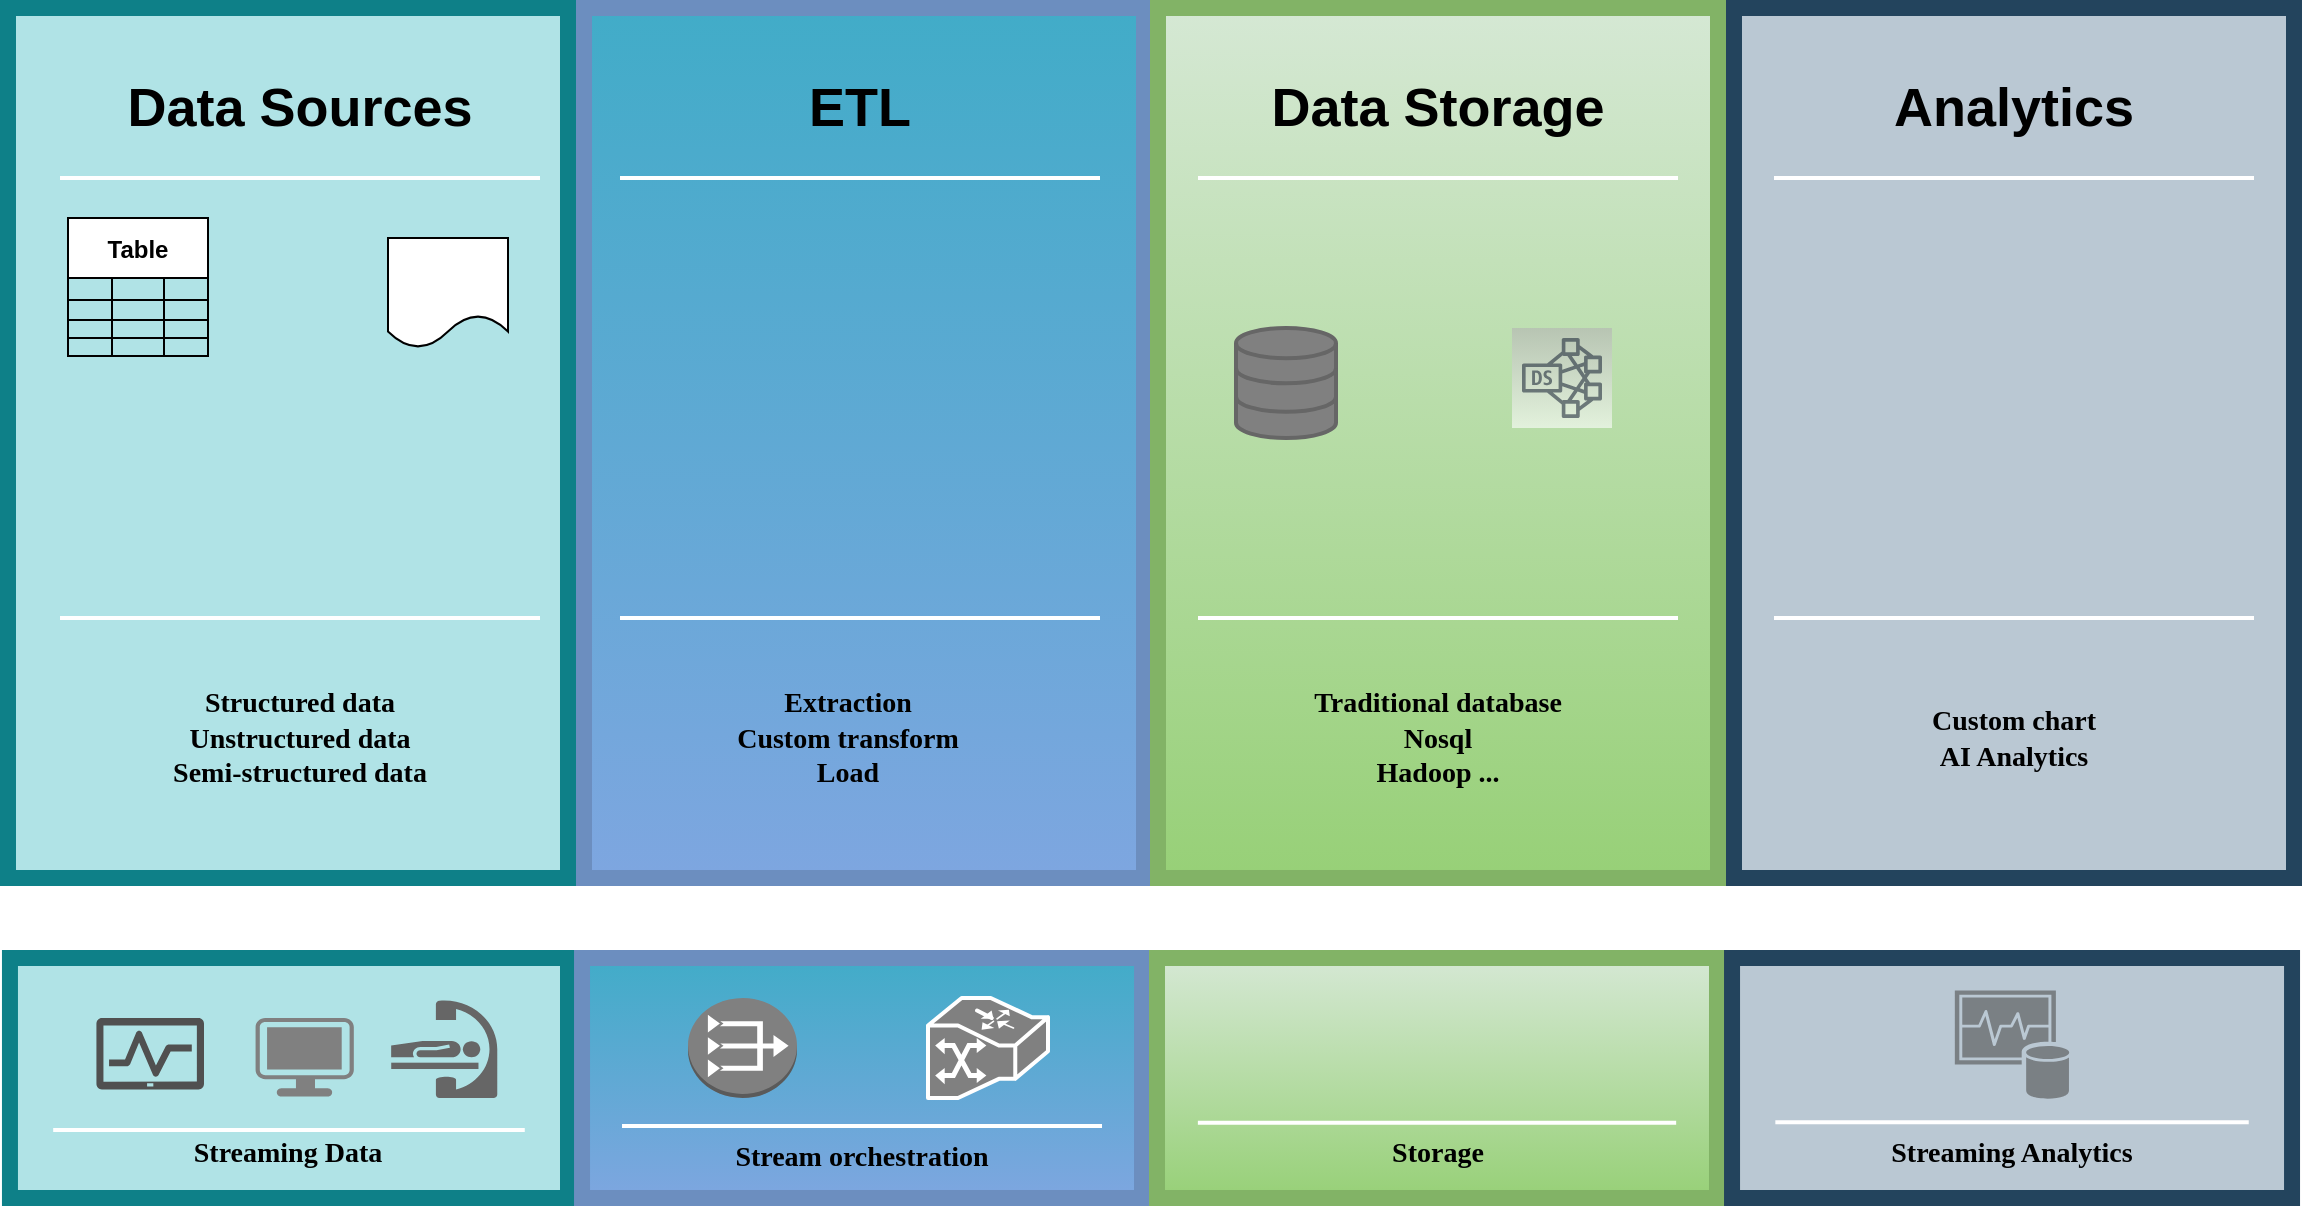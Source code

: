 <mxfile version="14.9.1" type="github">
  <diagram name="Page-1" id="12e1b939-464a-85fe-373e-61e167be1490">
    <mxGraphModel dx="1422" dy="712" grid="1" gridSize="10" guides="1" tooltips="1" connect="1" arrows="1" fold="1" page="1" pageScale="1.5" pageWidth="1169" pageHeight="826" background="none" math="0" shadow="0">
      <root>
        <mxCell id="0" />
        <mxCell id="1" parent="0" />
        <mxCell id="60da8b9f42644d3a-2" value="" style="whiteSpace=wrap;html=1;rounded=0;shadow=0;strokeWidth=8;fontSize=20;align=center;fillColor=#b0e3e6;strokeColor=#0e8088;" parent="1" vertex="1">
          <mxGeometry x="310" y="405" width="280" height="435" as="geometry" />
        </mxCell>
        <mxCell id="60da8b9f42644d3a-3" value="Data Sources" style="text;html=1;strokeColor=none;fillColor=none;align=center;verticalAlign=middle;whiteSpace=wrap;rounded=0;shadow=0;fontSize=27;fontColor=#000000;fontStyle=1" parent="1" vertex="1">
          <mxGeometry x="316" y="425" width="280" height="60" as="geometry" />
        </mxCell>
        <mxCell id="60da8b9f42644d3a-4" value="&lt;font face=&quot;Georgia&quot;&gt;&lt;b&gt;&lt;font color=&quot;#000000&quot;&gt;Structured data&lt;/font&gt;&lt;br&gt;&lt;/b&gt;&lt;/font&gt;&lt;div&gt;&lt;font face=&quot;Georgia&quot;&gt;&lt;b&gt;&lt;font color=&quot;#000000&quot;&gt;Unstructured data&lt;/font&gt; &lt;br&gt;&lt;/b&gt;&lt;/font&gt;&lt;/div&gt;&lt;div&gt;&lt;font face=&quot;Georgia&quot;&gt;&lt;b&gt;&lt;font color=&quot;#000000&quot;&gt;Semi-structured data&lt;/font&gt;&lt;/b&gt;&lt;/font&gt;&lt;/div&gt;" style="text;html=1;strokeColor=none;fillColor=none;align=center;verticalAlign=middle;whiteSpace=wrap;rounded=0;shadow=0;fontSize=14;fontColor=#FFFFFF;" parent="1" vertex="1">
          <mxGeometry x="316" y="725" width="280" height="90" as="geometry" />
        </mxCell>
        <mxCell id="60da8b9f42644d3a-6" value="" style="line;strokeWidth=2;html=1;rounded=0;shadow=0;fontSize=27;align=center;fillColor=none;strokeColor=#FFFFFF;" parent="1" vertex="1">
          <mxGeometry x="336" y="485" width="240" height="10" as="geometry" />
        </mxCell>
        <mxCell id="60da8b9f42644d3a-7" value="" style="line;strokeWidth=2;html=1;rounded=0;shadow=0;fontSize=27;align=center;fillColor=none;strokeColor=#FFFFFF;" parent="1" vertex="1">
          <mxGeometry x="336" y="705" width="240" height="10" as="geometry" />
        </mxCell>
        <mxCell id="60da8b9f42644d3a-17" value="" style="whiteSpace=wrap;html=1;rounded=0;shadow=0;strokeWidth=8;fontSize=20;align=center;fillColor=#41acc8;strokeColor=#6c8ebf;gradientColor=#7ea6e0;" parent="1" vertex="1">
          <mxGeometry x="598" y="405" width="280" height="435" as="geometry" />
        </mxCell>
        <mxCell id="60da8b9f42644d3a-18" value="ETL" style="text;html=1;strokeColor=none;fillColor=none;align=center;verticalAlign=middle;whiteSpace=wrap;rounded=0;shadow=0;fontSize=27;fontColor=#000000;fontStyle=1" parent="1" vertex="1">
          <mxGeometry x="596" y="425" width="280" height="60" as="geometry" />
        </mxCell>
        <mxCell id="60da8b9f42644d3a-20" value="" style="line;strokeWidth=2;html=1;rounded=0;shadow=0;fontSize=27;align=center;fillColor=none;strokeColor=#FFFFFF;" parent="1" vertex="1">
          <mxGeometry x="616" y="485" width="240" height="10" as="geometry" />
        </mxCell>
        <mxCell id="60da8b9f42644d3a-21" value="" style="line;strokeWidth=2;html=1;rounded=0;shadow=0;fontSize=27;align=center;fillColor=none;strokeColor=#FFFFFF;" parent="1" vertex="1">
          <mxGeometry x="616" y="705" width="240" height="10" as="geometry" />
        </mxCell>
        <mxCell id="60da8b9f42644d3a-24" value="" style="whiteSpace=wrap;html=1;rounded=0;shadow=0;strokeWidth=8;fontSize=20;align=center;fillColor=#d5e8d4;strokeColor=#82b366;gradientColor=#97d077;" parent="1" vertex="1">
          <mxGeometry x="885" y="405" width="280" height="435" as="geometry" />
        </mxCell>
        <mxCell id="60da8b9f42644d3a-25" value="Data Storage" style="text;html=1;strokeColor=none;fillColor=none;align=center;verticalAlign=middle;whiteSpace=wrap;rounded=0;shadow=0;fontSize=27;fontColor=#000000;fontStyle=1" parent="1" vertex="1">
          <mxGeometry x="885" y="425" width="280" height="60" as="geometry" />
        </mxCell>
        <mxCell id="60da8b9f42644d3a-27" value="" style="line;strokeWidth=2;html=1;rounded=0;shadow=0;fontSize=27;align=left;fillColor=none;strokeColor=#FFFFFF;" parent="1" vertex="1">
          <mxGeometry x="905" y="485" width="240" height="10" as="geometry" />
        </mxCell>
        <mxCell id="60da8b9f42644d3a-28" value="" style="line;strokeWidth=2;html=1;rounded=0;shadow=0;fontSize=27;align=center;fillColor=none;strokeColor=#FFFFFF;" parent="1" vertex="1">
          <mxGeometry x="905" y="705" width="240" height="10" as="geometry" />
        </mxCell>
        <mxCell id="60da8b9f42644d3a-31" value="" style="whiteSpace=wrap;html=1;rounded=0;shadow=0;strokeWidth=8;fontSize=20;align=center;fillColor=#bac8d3;strokeColor=#23445d;" parent="1" vertex="1">
          <mxGeometry x="1173" y="405" width="280" height="435" as="geometry" />
        </mxCell>
        <mxCell id="60da8b9f42644d3a-32" value="Analytics" style="text;html=1;strokeColor=none;fillColor=none;align=center;verticalAlign=middle;whiteSpace=wrap;rounded=0;shadow=0;fontSize=27;fontColor=#000000;fontStyle=1" parent="1" vertex="1">
          <mxGeometry x="1173" y="425" width="280" height="60" as="geometry" />
        </mxCell>
        <mxCell id="60da8b9f42644d3a-33" value="&lt;div&gt;&lt;font color=&quot;#000000&quot;&gt;&lt;b&gt;&lt;font face=&quot;Georgia&quot;&gt;Custom chart&lt;/font&gt;&lt;/b&gt;&lt;/font&gt;&lt;/div&gt;&lt;div&gt;&lt;b&gt;&lt;font face=&quot;Georgia&quot;&gt;&lt;font color=&quot;#000000&quot;&gt;AI Analytics&lt;/font&gt;&lt;br&gt;&lt;/font&gt;&lt;/b&gt;&lt;/div&gt;" style="text;html=1;strokeColor=none;fillColor=none;align=center;verticalAlign=middle;whiteSpace=wrap;rounded=0;shadow=0;fontSize=14;fontColor=#FFFFFF;" parent="1" vertex="1">
          <mxGeometry x="1173" y="725" width="280" height="90" as="geometry" />
        </mxCell>
        <mxCell id="60da8b9f42644d3a-34" value="" style="line;strokeWidth=2;html=1;rounded=0;shadow=0;fontSize=27;align=center;fillColor=none;strokeColor=#FFFFFF;" parent="1" vertex="1">
          <mxGeometry x="1193" y="485" width="240" height="10" as="geometry" />
        </mxCell>
        <mxCell id="60da8b9f42644d3a-35" value="" style="line;strokeWidth=2;html=1;rounded=0;shadow=0;fontSize=27;align=center;fillColor=none;strokeColor=#FFFFFF;verticalAlign=middle;flipH=0;flipV=1;" parent="1" vertex="1">
          <mxGeometry x="1193" y="705" width="240" height="10" as="geometry" />
        </mxCell>
        <mxCell id="_n4vUQhBtcx1B0NC8GrD-14" value="&lt;div&gt;&lt;font color=&quot;#000000&quot;&gt;&lt;b&gt;&lt;font face=&quot;Georgia&quot;&gt;Extraction&lt;br&gt;&lt;/font&gt;&lt;/b&gt;&lt;/font&gt;&lt;/div&gt;&lt;div&gt;&lt;font color=&quot;#000000&quot;&gt;&lt;b&gt;&lt;font face=&quot;Georgia&quot;&gt;Custom transform&lt;/font&gt;&lt;/b&gt;&lt;/font&gt;&lt;/div&gt;&lt;div&gt;&lt;font color=&quot;#000000&quot;&gt;&lt;b&gt;&lt;font face=&quot;Georgia&quot;&gt;Load&lt;/font&gt;&lt;/b&gt;&lt;/font&gt;&lt;br&gt;&lt;/div&gt;" style="text;html=1;strokeColor=none;fillColor=none;align=center;verticalAlign=middle;whiteSpace=wrap;rounded=0;shadow=0;fontSize=14;fontColor=#FFFFFF;" parent="1" vertex="1">
          <mxGeometry x="590" y="725" width="280" height="90" as="geometry" />
        </mxCell>
        <mxCell id="_n4vUQhBtcx1B0NC8GrD-25" value="Table" style="shape=table;startSize=30;container=1;collapsible=0;childLayout=tableLayout;fontStyle=1;align=center;aspect=fixed;" parent="1" vertex="1">
          <mxGeometry x="340" y="510" width="70" height="69" as="geometry" />
        </mxCell>
        <mxCell id="_n4vUQhBtcx1B0NC8GrD-26" value="" style="shape=partialRectangle;html=1;whiteSpace=wrap;collapsible=0;dropTarget=0;pointerEvents=0;fillColor=none;top=0;left=0;bottom=0;right=0;points=[[0,0.5],[1,0.5]];portConstraint=eastwest;" parent="_n4vUQhBtcx1B0NC8GrD-25" vertex="1">
          <mxGeometry y="30" width="70" height="11" as="geometry" />
        </mxCell>
        <mxCell id="_n4vUQhBtcx1B0NC8GrD-27" value="" style="shape=partialRectangle;html=1;whiteSpace=wrap;connectable=0;fillColor=none;top=0;left=0;bottom=0;right=0;overflow=hidden;" parent="_n4vUQhBtcx1B0NC8GrD-26" vertex="1">
          <mxGeometry width="22" height="11" as="geometry" />
        </mxCell>
        <mxCell id="_n4vUQhBtcx1B0NC8GrD-28" value="" style="shape=partialRectangle;html=1;whiteSpace=wrap;connectable=0;fillColor=none;top=0;left=0;bottom=0;right=0;overflow=hidden;" parent="_n4vUQhBtcx1B0NC8GrD-26" vertex="1">
          <mxGeometry x="22" width="26" height="11" as="geometry" />
        </mxCell>
        <mxCell id="_n4vUQhBtcx1B0NC8GrD-29" value="" style="shape=partialRectangle;html=1;whiteSpace=wrap;connectable=0;fillColor=none;top=0;left=0;bottom=0;right=0;overflow=hidden;" parent="_n4vUQhBtcx1B0NC8GrD-26" vertex="1">
          <mxGeometry x="48" width="22" height="11" as="geometry" />
        </mxCell>
        <mxCell id="_n4vUQhBtcx1B0NC8GrD-30" value="" style="shape=partialRectangle;html=1;whiteSpace=wrap;collapsible=0;dropTarget=0;pointerEvents=0;fillColor=none;top=0;left=0;bottom=0;right=0;points=[[0,0.5],[1,0.5]];portConstraint=eastwest;" parent="_n4vUQhBtcx1B0NC8GrD-25" vertex="1">
          <mxGeometry y="41" width="70" height="10" as="geometry" />
        </mxCell>
        <mxCell id="_n4vUQhBtcx1B0NC8GrD-31" value="" style="shape=partialRectangle;html=1;whiteSpace=wrap;connectable=0;fillColor=none;top=0;left=0;bottom=0;right=0;overflow=hidden;" parent="_n4vUQhBtcx1B0NC8GrD-30" vertex="1">
          <mxGeometry width="22" height="10" as="geometry" />
        </mxCell>
        <mxCell id="_n4vUQhBtcx1B0NC8GrD-32" value="" style="shape=partialRectangle;html=1;whiteSpace=wrap;connectable=0;fillColor=none;top=0;left=0;bottom=0;right=0;overflow=hidden;" parent="_n4vUQhBtcx1B0NC8GrD-30" vertex="1">
          <mxGeometry x="22" width="26" height="10" as="geometry" />
        </mxCell>
        <mxCell id="_n4vUQhBtcx1B0NC8GrD-33" value="" style="shape=partialRectangle;html=1;whiteSpace=wrap;connectable=0;fillColor=none;top=0;left=0;bottom=0;right=0;overflow=hidden;" parent="_n4vUQhBtcx1B0NC8GrD-30" vertex="1">
          <mxGeometry x="48" width="22" height="10" as="geometry" />
        </mxCell>
        <mxCell id="_n4vUQhBtcx1B0NC8GrD-34" value="" style="shape=partialRectangle;html=1;whiteSpace=wrap;collapsible=0;dropTarget=0;pointerEvents=0;fillColor=none;top=0;left=0;bottom=0;right=0;points=[[0,0.5],[1,0.5]];portConstraint=eastwest;" parent="_n4vUQhBtcx1B0NC8GrD-25" vertex="1">
          <mxGeometry y="51" width="70" height="9" as="geometry" />
        </mxCell>
        <mxCell id="_n4vUQhBtcx1B0NC8GrD-35" value="" style="shape=partialRectangle;html=1;whiteSpace=wrap;connectable=0;fillColor=none;top=0;left=0;bottom=0;right=0;overflow=hidden;" parent="_n4vUQhBtcx1B0NC8GrD-34" vertex="1">
          <mxGeometry width="22" height="9" as="geometry" />
        </mxCell>
        <mxCell id="_n4vUQhBtcx1B0NC8GrD-36" value="" style="shape=partialRectangle;html=1;whiteSpace=wrap;connectable=0;fillColor=none;top=0;left=0;bottom=0;right=0;overflow=hidden;" parent="_n4vUQhBtcx1B0NC8GrD-34" vertex="1">
          <mxGeometry x="22" width="26" height="9" as="geometry" />
        </mxCell>
        <mxCell id="_n4vUQhBtcx1B0NC8GrD-37" value="" style="shape=partialRectangle;html=1;whiteSpace=wrap;connectable=0;fillColor=none;top=0;left=0;bottom=0;right=0;overflow=hidden;" parent="_n4vUQhBtcx1B0NC8GrD-34" vertex="1">
          <mxGeometry x="48" width="22" height="9" as="geometry" />
        </mxCell>
        <mxCell id="hcTz_RfjsQjMArmlq-sm-9" style="shape=partialRectangle;html=1;whiteSpace=wrap;collapsible=0;dropTarget=0;pointerEvents=0;fillColor=none;top=0;left=0;bottom=0;right=0;points=[[0,0.5],[1,0.5]];portConstraint=eastwest;" parent="_n4vUQhBtcx1B0NC8GrD-25" vertex="1">
          <mxGeometry y="60" width="70" height="9" as="geometry" />
        </mxCell>
        <mxCell id="hcTz_RfjsQjMArmlq-sm-10" style="shape=partialRectangle;html=1;whiteSpace=wrap;connectable=0;fillColor=none;top=0;left=0;bottom=0;right=0;overflow=hidden;" parent="hcTz_RfjsQjMArmlq-sm-9" vertex="1">
          <mxGeometry width="22" height="9" as="geometry" />
        </mxCell>
        <mxCell id="hcTz_RfjsQjMArmlq-sm-11" style="shape=partialRectangle;html=1;whiteSpace=wrap;connectable=0;fillColor=none;top=0;left=0;bottom=0;right=0;overflow=hidden;" parent="hcTz_RfjsQjMArmlq-sm-9" vertex="1">
          <mxGeometry x="22" width="26" height="9" as="geometry" />
        </mxCell>
        <mxCell id="hcTz_RfjsQjMArmlq-sm-12" style="shape=partialRectangle;html=1;whiteSpace=wrap;connectable=0;fillColor=none;top=0;left=0;bottom=0;right=0;overflow=hidden;" parent="hcTz_RfjsQjMArmlq-sm-9" vertex="1">
          <mxGeometry x="48" width="22" height="9" as="geometry" />
        </mxCell>
        <mxCell id="_n4vUQhBtcx1B0NC8GrD-38" value="" style="shape=document;whiteSpace=wrap;html=1;boundedLbl=1;aspect=fixed;" parent="1" vertex="1">
          <mxGeometry x="500" y="520" width="60" height="55" as="geometry" />
        </mxCell>
        <mxCell id="_n4vUQhBtcx1B0NC8GrD-39" value="" style="shape=image;html=1;verticalAlign=top;verticalLabelPosition=bottom;labelBackgroundColor=#ffffff;imageAspect=0;aspect=fixed;image=https://cdn0.iconfinder.com/data/icons/file-61/20/file_json-128.png" parent="1" vertex="1">
          <mxGeometry x="418" y="510" width="70" height="70" as="geometry" />
        </mxCell>
        <mxCell id="_n4vUQhBtcx1B0NC8GrD-40" value="" style="shape=image;html=1;verticalAlign=top;verticalLabelPosition=bottom;labelBackgroundColor=#ffffff;imageAspect=0;aspect=fixed;image=https://cdn4.iconfinder.com/data/icons/documents-42/512/document_file_paper_page-26-128.png" parent="1" vertex="1">
          <mxGeometry x="336" y="583.75" width="85" height="85" as="geometry" />
        </mxCell>
        <mxCell id="_n4vUQhBtcx1B0NC8GrD-41" value="" style="shape=image;html=1;verticalAlign=top;verticalLabelPosition=bottom;labelBackgroundColor=#ffffff;imageAspect=0;aspect=fixed;image=https://cdn3.iconfinder.com/data/icons/logos-brands-3/24/logo_brand_brands_logos_excel-128.png" parent="1" vertex="1">
          <mxGeometry x="428" y="598.25" width="56" height="56" as="geometry" />
        </mxCell>
        <mxCell id="_n4vUQhBtcx1B0NC8GrD-42" value="" style="shape=image;html=1;verticalAlign=top;verticalLabelPosition=bottom;labelBackgroundColor=#ffffff;imageAspect=0;aspect=fixed;image=https://cdn4.iconfinder.com/data/icons/social-media-logos-6/512/68-word-128.png" parent="1" vertex="1">
          <mxGeometry x="500" y="592.5" width="67.5" height="67.5" as="geometry" />
        </mxCell>
        <mxCell id="_n4vUQhBtcx1B0NC8GrD-50" value="" style="shape=image;html=1;verticalAlign=top;verticalLabelPosition=bottom;labelBackgroundColor=#ffffff;imageAspect=0;aspect=fixed;image=https://cdn1.iconfinder.com/data/icons/customicondesign-mini-deepcolour-png/48/Wheels.png;fillColor=#666666;" parent="1" vertex="1">
          <mxGeometry x="675.62" y="545.5" width="108.75" height="108.75" as="geometry" />
        </mxCell>
        <mxCell id="_n4vUQhBtcx1B0NC8GrD-60" value="" style="html=1;verticalLabelPosition=bottom;align=center;labelBackgroundColor=#ffffff;verticalAlign=top;strokeWidth=2;shadow=0;dashed=0;shape=mxgraph.ios7.icons.data;fillColor=#808080;strokeColor=#666666;" parent="1" vertex="1">
          <mxGeometry x="924" y="565" width="50" height="55" as="geometry" />
        </mxCell>
        <mxCell id="_n4vUQhBtcx1B0NC8GrD-77" value="&lt;div&gt;&lt;font color=&quot;#000000&quot;&gt;&lt;b&gt;&lt;font face=&quot;Georgia&quot;&gt;Traditional database&lt;br&gt;&lt;/font&gt;&lt;/b&gt;&lt;/font&gt;&lt;/div&gt;&lt;div&gt;&lt;font color=&quot;#000000&quot;&gt;&lt;b&gt;&lt;font face=&quot;Georgia&quot;&gt;Nosql&lt;/font&gt;&lt;/b&gt;&lt;/font&gt;&lt;/div&gt;&lt;div&gt;&lt;font color=&quot;#000000&quot;&gt;&lt;b&gt;&lt;font face=&quot;Georgia&quot;&gt;Hadoop ...&lt;/font&gt;&lt;/b&gt;&lt;/font&gt;&lt;br&gt;&lt;/div&gt;" style="text;html=1;strokeColor=none;fillColor=none;align=center;verticalAlign=middle;whiteSpace=wrap;rounded=0;shadow=0;fontSize=14;fontColor=#FFFFFF;" parent="1" vertex="1">
          <mxGeometry x="890" y="725" width="270" height="90" as="geometry" />
        </mxCell>
        <mxCell id="hcTz_RfjsQjMArmlq-sm-2" value="" style="outlineConnect=0;fontColor=#232F3E;strokeColor=#232F3E;dashed=0;verticalLabelPosition=bottom;verticalAlign=top;align=center;html=1;fontSize=12;fontStyle=0;aspect=fixed;shape=mxgraph.aws4.resourceIcon;resIcon=mxgraph.aws4.dense_storage_node;sketch=0;shadow=0;opacity=60;gradientColor=#ffffff;fillColor=#B3B3B3;" parent="1" vertex="1">
          <mxGeometry x="1062" y="565" width="50" height="50" as="geometry" />
        </mxCell>
        <mxCell id="hcTz_RfjsQjMArmlq-sm-3" value="" style="shape=image;html=1;verticalAlign=top;verticalLabelPosition=bottom;labelBackgroundColor=#ffffff;imageAspect=0;aspect=fixed;image=https://cdn1.iconfinder.com/data/icons/100-basic-for-user-interface/32/73-files-128.png;fillColor=#E6E6E6;" parent="1" vertex="1">
          <mxGeometry x="993" y="565" width="50" height="50" as="geometry" />
        </mxCell>
        <mxCell id="hcTz_RfjsQjMArmlq-sm-7" value="" style="group" parent="1" vertex="1" connectable="0">
          <mxGeometry x="1193" y="508.5" width="226" height="50" as="geometry" />
        </mxCell>
        <mxCell id="_n4vUQhBtcx1B0NC8GrD-67" value="" style="shape=image;html=1;verticalAlign=top;verticalLabelPosition=bottom;labelBackgroundColor=#ffffff;imageAspect=0;aspect=fixed;image=https://cdn2.iconfinder.com/data/icons/essential-web-4/50/barchart-graph-stat-statistics-summary-128.png;strokeColor=#666666;fillColor=#999999;" parent="hcTz_RfjsQjMArmlq-sm-7" vertex="1">
          <mxGeometry width="50" height="50" as="geometry" />
        </mxCell>
        <mxCell id="_n4vUQhBtcx1B0NC8GrD-68" value="" style="shape=image;html=1;verticalAlign=top;verticalLabelPosition=bottom;labelBackgroundColor=#ffffff;imageAspect=0;aspect=fixed;image=https://cdn1.iconfinder.com/data/icons/free-education-set/33/linechart-128.png;strokeColor=#666666;fillColor=#999999;" parent="hcTz_RfjsQjMArmlq-sm-7" vertex="1">
          <mxGeometry x="86" width="50" height="50" as="geometry" />
        </mxCell>
        <mxCell id="_n4vUQhBtcx1B0NC8GrD-70" value="" style="shape=image;html=1;verticalAlign=top;verticalLabelPosition=bottom;labelBackgroundColor=#ffffff;imageAspect=0;aspect=fixed;image=https://cdn4.iconfinder.com/data/icons/success-filloutline/64/chart-analytics-stocks-increasing-growth-128.png;strokeColor=#666666;fillColor=#999999;" parent="hcTz_RfjsQjMArmlq-sm-7" vertex="1">
          <mxGeometry x="176" width="50" height="50" as="geometry" />
        </mxCell>
        <mxCell id="hcTz_RfjsQjMArmlq-sm-8" value="" style="group" parent="1" vertex="1" connectable="0">
          <mxGeometry x="1195.38" y="586" width="223.62" height="50" as="geometry" />
        </mxCell>
        <mxCell id="_n4vUQhBtcx1B0NC8GrD-71" value="" style="shape=image;html=1;verticalAlign=top;verticalLabelPosition=bottom;labelBackgroundColor=#ffffff;imageAspect=0;aspect=fixed;image=https://cdn2.iconfinder.com/data/icons/app-user-interface-6/48/Dashboard-128.png;strokeColor=#666666;fillColor=#999999;" parent="hcTz_RfjsQjMArmlq-sm-8" vertex="1">
          <mxGeometry width="50" height="50" as="geometry" />
        </mxCell>
        <mxCell id="_n4vUQhBtcx1B0NC8GrD-72" value="" style="shape=image;html=1;verticalAlign=top;verticalLabelPosition=bottom;labelBackgroundColor=#ffffff;imageAspect=0;aspect=fixed;image=https://cdn2.iconfinder.com/data/icons/maternity-and-pregnancy-2/512/366_analytics_processing_dashboard_data_stats_data_management_organization-128.png;strokeColor=#666666;fillColor=#999999;" parent="hcTz_RfjsQjMArmlq-sm-8" vertex="1">
          <mxGeometry x="83.75" width="50" height="50" as="geometry" />
        </mxCell>
        <mxCell id="_n4vUQhBtcx1B0NC8GrD-76" value="" style="shape=image;html=1;verticalAlign=top;verticalLabelPosition=bottom;labelBackgroundColor=#ffffff;imageAspect=0;aspect=fixed;image=https://cdn2.iconfinder.com/data/icons/artificial-intelligence-6/64/ArtificialIntelligence12-128.png;strokeColor=#666666;fillColor=#999999;" parent="hcTz_RfjsQjMArmlq-sm-8" vertex="1">
          <mxGeometry x="173.62" width="50" height="50" as="geometry" />
        </mxCell>
        <mxCell id="hcTz_RfjsQjMArmlq-sm-31" value="" style="shape=image;html=1;verticalAlign=top;verticalLabelPosition=bottom;labelBackgroundColor=#ffffff;imageAspect=0;aspect=fixed;image=https://cdn4.iconfinder.com/data/icons/documents-42/512/document_file_paper_page-26-128.png" parent="1" vertex="1">
          <mxGeometry x="336" y="583.75" width="85" height="85" as="geometry" />
        </mxCell>
        <mxCell id="hcTz_RfjsQjMArmlq-sm-32" value="" style="shape=image;html=1;verticalAlign=top;verticalLabelPosition=bottom;labelBackgroundColor=#ffffff;imageAspect=0;aspect=fixed;image=https://cdn3.iconfinder.com/data/icons/logos-brands-3/24/logo_brand_brands_logos_excel-128.png" parent="1" vertex="1">
          <mxGeometry x="428" y="598.25" width="56" height="56" as="geometry" />
        </mxCell>
        <mxCell id="hcTz_RfjsQjMArmlq-sm-43" value="" style="group" parent="1" vertex="1" connectable="0">
          <mxGeometry x="310" y="880" width="1134.021" height="131" as="geometry" />
        </mxCell>
        <mxCell id="hcTz_RfjsQjMArmlq-sm-35" value="" style="group" parent="hcTz_RfjsQjMArmlq-sm-43" vertex="1" connectable="0">
          <mxGeometry width="280" height="131" as="geometry" />
        </mxCell>
        <mxCell id="_n4vUQhBtcx1B0NC8GrD-43" value="" style="whiteSpace=wrap;html=1;rounded=0;shadow=0;strokeWidth=8;fontSize=20;align=center;fillColor=#b0e3e6;strokeColor=#0e8088;" parent="hcTz_RfjsQjMArmlq-sm-35" vertex="1">
          <mxGeometry x="0.981" width="279.018" height="120" as="geometry" />
        </mxCell>
        <mxCell id="_n4vUQhBtcx1B0NC8GrD-44" value="&lt;div&gt;&lt;b&gt;&lt;font face=&quot;Tahoma&quot;&gt;Streaming Data&lt;/font&gt;&lt;/b&gt;&lt;/div&gt;&lt;div&gt;&lt;b&gt;&lt;font face=&quot;Tahoma&quot;&gt;&lt;br&gt;&lt;/font&gt;&lt;/b&gt;&lt;/div&gt;" style="text;html=1;strokeColor=none;fillColor=none;align=center;verticalAlign=middle;whiteSpace=wrap;rounded=0;shadow=0;fontSize=14;fontColor=#000000;" parent="hcTz_RfjsQjMArmlq-sm-35" vertex="1">
          <mxGeometry x="80.49" y="80" width="120" height="51" as="geometry" />
        </mxCell>
        <mxCell id="hcTz_RfjsQjMArmlq-sm-33" value="" style="group" parent="hcTz_RfjsQjMArmlq-sm-35" vertex="1" connectable="0">
          <mxGeometry x="22.596" y="20" width="235.789" height="60" as="geometry" />
        </mxCell>
        <mxCell id="_n4vUQhBtcx1B0NC8GrD-46" value="" style="pointerEvents=1;shadow=0;dashed=0;html=1;strokeColor=none;labelPosition=center;verticalLabelPosition=bottom;verticalAlign=top;align=center;fillColor=#505050;shape=mxgraph.mscae.intune.device_health" parent="hcTz_RfjsQjMArmlq-sm-33" vertex="1">
          <mxGeometry x="21.614" y="10" width="53.789" height="35.75" as="geometry" />
        </mxCell>
        <mxCell id="_n4vUQhBtcx1B0NC8GrD-48" value="" style="points=[[0.03,0.03,0],[0.5,0,0],[0.97,0.03,0],[1,0.4,0],[0.97,0.745,0],[0.5,1,0],[0.03,0.745,0],[0,0.4,0]];verticalLabelPosition=bottom;html=1;verticalAlign=top;aspect=fixed;align=center;pointerEvents=1;shape=mxgraph.cisco19.workstation;strokeColor=none;fillColor=#808080;" parent="hcTz_RfjsQjMArmlq-sm-33" vertex="1">
          <mxGeometry x="101.193" y="10" width="49.123" height="39.298" as="geometry" />
        </mxCell>
        <mxCell id="_n4vUQhBtcx1B0NC8GrD-49" value="" style="shape=mxgraph.signs.healthcare.cath_lab;html=1;pointerEvents=1;strokeColor=none;verticalLabelPosition=bottom;verticalAlign=top;align=center;fillColor=#666666;" parent="hcTz_RfjsQjMArmlq-sm-33" vertex="1">
          <mxGeometry x="168.982" width="53.053" height="50" as="geometry" />
        </mxCell>
        <mxCell id="_n4vUQhBtcx1B0NC8GrD-45" value="" style="line;strokeWidth=2;html=1;rounded=0;shadow=0;fontSize=27;align=center;fillColor=none;strokeColor=#FFFFFF;" parent="hcTz_RfjsQjMArmlq-sm-35" vertex="1">
          <mxGeometry x="22.595" y="81" width="235.789" height="10" as="geometry" />
        </mxCell>
        <mxCell id="hcTz_RfjsQjMArmlq-sm-36" value="" style="group" parent="hcTz_RfjsQjMArmlq-sm-43" vertex="1" connectable="0">
          <mxGeometry x="275" width="342.01" height="120" as="geometry" />
        </mxCell>
        <mxCell id="_n4vUQhBtcx1B0NC8GrD-51" value="" style="whiteSpace=wrap;html=1;rounded=0;shadow=0;strokeWidth=8;fontSize=20;align=center;fillColor=#41acc8;strokeColor=#6c8ebf;gradientColor=#7ea6e0;flipV=0;flipH=0;" parent="hcTz_RfjsQjMArmlq-sm-36" vertex="1">
          <mxGeometry x="12.01" width="280" height="120" as="geometry" />
        </mxCell>
        <mxCell id="_n4vUQhBtcx1B0NC8GrD-52" value="&lt;font face=&quot;Georgia&quot;&gt;&lt;b&gt;Stream orchestration&lt;/b&gt;&lt;/font&gt;" style="text;html=1;strokeColor=none;fillColor=none;align=center;verticalAlign=middle;whiteSpace=wrap;rounded=0;shadow=0;fontSize=14;fontColor=#000000;" parent="hcTz_RfjsQjMArmlq-sm-36" vertex="1">
          <mxGeometry x="67.01" y="89" width="170" height="20" as="geometry" />
        </mxCell>
        <mxCell id="_n4vUQhBtcx1B0NC8GrD-53" value="" style="line;strokeWidth=2;html=1;rounded=0;shadow=0;fontSize=27;align=center;fillColor=none;strokeColor=#FFFFFF;" parent="hcTz_RfjsQjMArmlq-sm-36" vertex="1">
          <mxGeometry x="32.01" y="79" width="240" height="10" as="geometry" />
        </mxCell>
        <mxCell id="_n4vUQhBtcx1B0NC8GrD-54" value="" style="outlineConnect=0;dashed=0;verticalLabelPosition=bottom;verticalAlign=top;align=center;html=1;shape=mxgraph.aws3.vpc_nat_gateway;gradientColor=none;fillColor=#808080;flipV=0;flipH=0;" parent="hcTz_RfjsQjMArmlq-sm-36" vertex="1">
          <mxGeometry x="65" y="20" width="54.5" height="50" as="geometry" />
        </mxCell>
        <mxCell id="_n4vUQhBtcx1B0NC8GrD-55" value="" style="shape=mxgraph.cisco.misc.ip_dsl;html=1;pointerEvents=1;dashed=0;strokeColor=#ffffff;strokeWidth=2;verticalLabelPosition=bottom;verticalAlign=top;align=center;outlineConnect=0;fillColor=#808080;flipV=0;flipH=0;" parent="hcTz_RfjsQjMArmlq-sm-36" vertex="1">
          <mxGeometry x="185" y="20" width="60" height="50" as="geometry" />
        </mxCell>
        <mxCell id="hcTz_RfjsQjMArmlq-sm-40" value="" style="group" parent="hcTz_RfjsQjMArmlq-sm-43" vertex="1" connectable="0">
          <mxGeometry x="577" width="280" height="120" as="geometry" />
        </mxCell>
        <mxCell id="_n4vUQhBtcx1B0NC8GrD-56" value="" style="whiteSpace=wrap;html=1;rounded=0;shadow=0;strokeWidth=8;fontSize=20;align=center;fillColor=#d5e8d4;strokeColor=#82b366;gradientColor=#97d077;" parent="hcTz_RfjsQjMArmlq-sm-40" vertex="1">
          <mxGeometry x="-2.493" width="280" height="120" as="geometry" />
        </mxCell>
        <mxCell id="_n4vUQhBtcx1B0NC8GrD-61" value="&lt;b&gt;&lt;font face=&quot;Georgia&quot;&gt;Storage&lt;/font&gt;&lt;/b&gt;" style="text;html=1;strokeColor=none;fillColor=none;align=center;verticalAlign=middle;whiteSpace=wrap;rounded=0;shadow=0;fontSize=14;fontColor=#000000;" parent="hcTz_RfjsQjMArmlq-sm-40" vertex="1">
          <mxGeometry x="102.507" y="87.311" width="70" height="20" as="geometry" />
        </mxCell>
        <mxCell id="_n4vUQhBtcx1B0NC8GrD-62" value="" style="line;strokeWidth=2;html=1;rounded=0;shadow=0;fontSize=27;align=center;fillColor=none;strokeColor=#FFFFFF;" parent="hcTz_RfjsQjMArmlq-sm-40" vertex="1">
          <mxGeometry x="17.934" y="77.411" width="239.146" height="9.897" as="geometry" />
        </mxCell>
        <mxCell id="hcTz_RfjsQjMArmlq-sm-5" value="" style="shape=image;html=1;verticalAlign=top;verticalLabelPosition=bottom;labelBackgroundColor=#ffffff;imageAspect=0;aspect=fixed;image=https://cdn2.iconfinder.com/data/icons/maternity-and-pregnancy-2/512/370_database_data_architecture_infographics_monitoring_data_management_organization-128.png;shadow=0;sketch=0;fillColor=#B3B3B3;gradientColor=#ffffff;opacity=60;" parent="hcTz_RfjsQjMArmlq-sm-40" vertex="1">
          <mxGeometry x="98.8" width="77.414" height="77.414" as="geometry" />
        </mxCell>
        <mxCell id="hcTz_RfjsQjMArmlq-sm-41" value="" style="group" parent="hcTz_RfjsQjMArmlq-sm-43" vertex="1" connectable="0">
          <mxGeometry x="860" width="282.021" height="120" as="geometry" />
        </mxCell>
        <mxCell id="_n4vUQhBtcx1B0NC8GrD-57" value="" style="whiteSpace=wrap;html=1;rounded=0;shadow=0;strokeWidth=8;fontSize=20;align=center;fillColor=#bac8d3;strokeColor=#23445d;" parent="hcTz_RfjsQjMArmlq-sm-41" vertex="1">
          <mxGeometry x="2.021" width="280" height="120" as="geometry" />
        </mxCell>
        <mxCell id="_n4vUQhBtcx1B0NC8GrD-63" value="&lt;font face=&quot;Georgia&quot;&gt;&lt;b&gt;Streaming Analytics&lt;/b&gt;&lt;/font&gt;" style="text;html=1;strokeColor=none;fillColor=none;align=center;verticalAlign=middle;whiteSpace=wrap;rounded=0;shadow=0;fontSize=14;fontColor=#000000;" parent="hcTz_RfjsQjMArmlq-sm-41" vertex="1">
          <mxGeometry x="62.021" y="86.822" width="160" height="20" as="geometry" />
        </mxCell>
        <mxCell id="_n4vUQhBtcx1B0NC8GrD-64" value="" style="line;strokeWidth=2;html=1;rounded=0;shadow=0;fontSize=27;align=center;fillColor=none;strokeColor=#FFFFFF;" parent="hcTz_RfjsQjMArmlq-sm-41" vertex="1">
          <mxGeometry x="23.67" y="77.408" width="236.701" height="9.412" as="geometry" />
        </mxCell>
        <mxCell id="hcTz_RfjsQjMArmlq-sm-4" value="" style="shadow=0;dashed=0;html=1;strokeColor=none;fillColor=#505050;labelPosition=center;verticalLabelPosition=bottom;verticalAlign=top;outlineConnect=0;align=center;shape=mxgraph.office.databases.monitoring_store;sketch=0;opacity=60;" parent="hcTz_RfjsQjMArmlq-sm-41" vertex="1">
          <mxGeometry x="113.419" y="16.235" width="57.203" height="54.588" as="geometry" />
        </mxCell>
      </root>
    </mxGraphModel>
  </diagram>
</mxfile>
